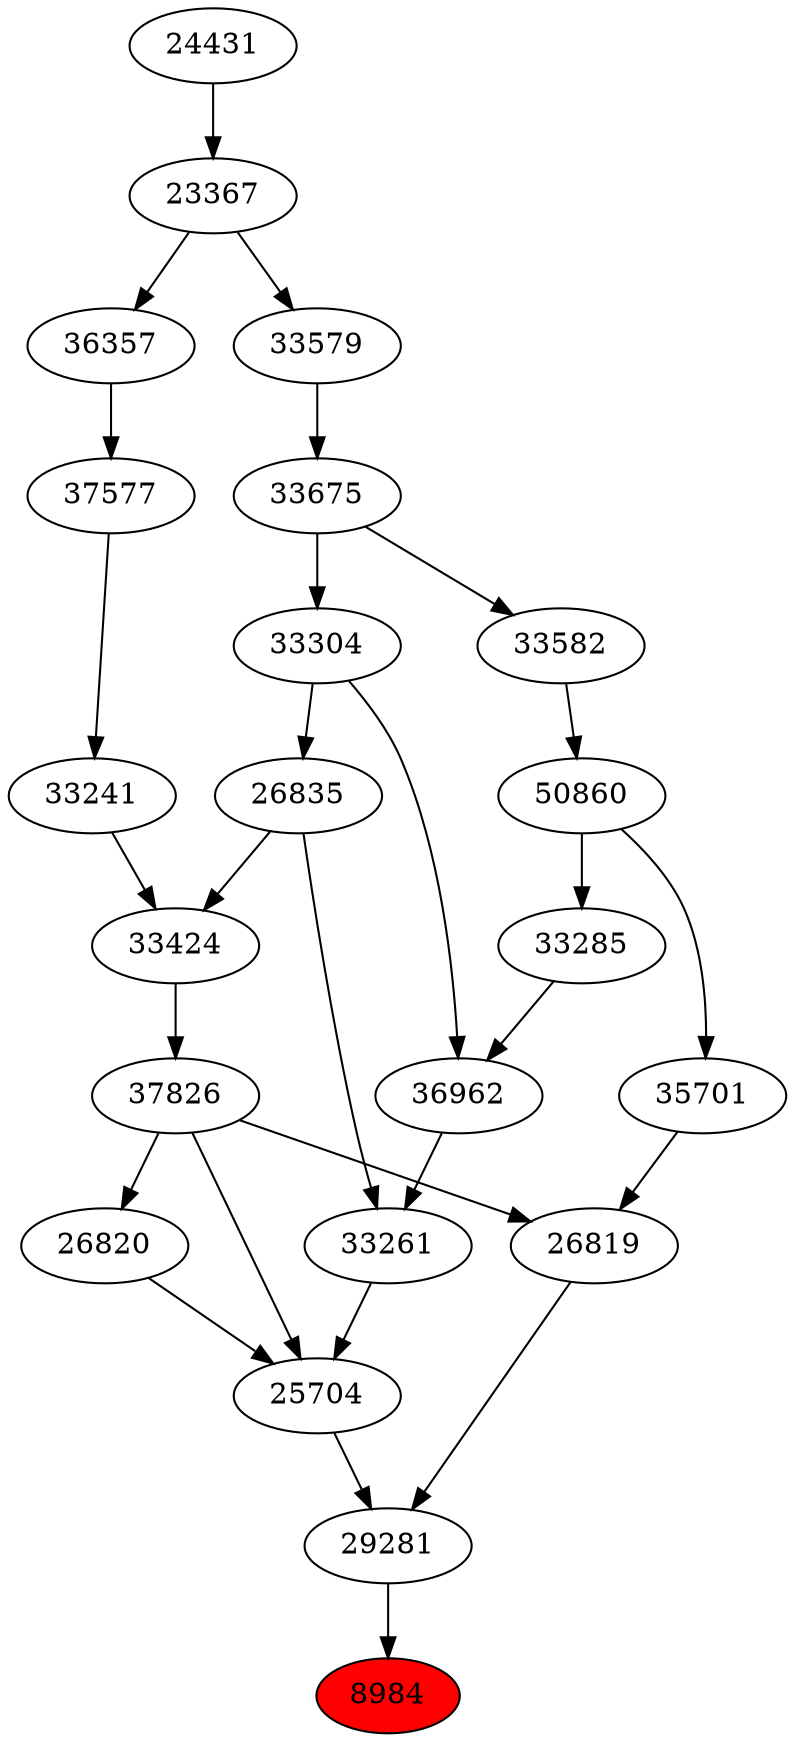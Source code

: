 strict digraph{ 
8984 [label="8984" fillcolor=red style=filled]
29281 -> 8984
29281 [label="29281"]
25704 -> 29281
26819 -> 29281
25704 [label="25704"]
26820 -> 25704
37826 -> 25704
33261 -> 25704
26819 [label="26819"]
35701 -> 26819
37826 -> 26819
26820 [label="26820"]
37826 -> 26820
37826 [label="37826"]
33424 -> 37826
33261 [label="33261"]
36962 -> 33261
26835 -> 33261
35701 [label="35701"]
50860 -> 35701
33424 [label="33424"]
33241 -> 33424
26835 -> 33424
36962 [label="36962"]
33285 -> 36962
33304 -> 36962
26835 [label="26835"]
33304 -> 26835
50860 [label="50860"]
33582 -> 50860
33241 [label="33241"]
37577 -> 33241
33285 [label="33285"]
50860 -> 33285
33304 [label="33304"]
33675 -> 33304
33582 [label="33582"]
33675 -> 33582
37577 [label="37577"]
36357 -> 37577
33675 [label="33675"]
33579 -> 33675
36357 [label="36357"]
23367 -> 36357
33579 [label="33579"]
23367 -> 33579
23367 [label="23367"]
24431 -> 23367
24431 [label="24431"]
}